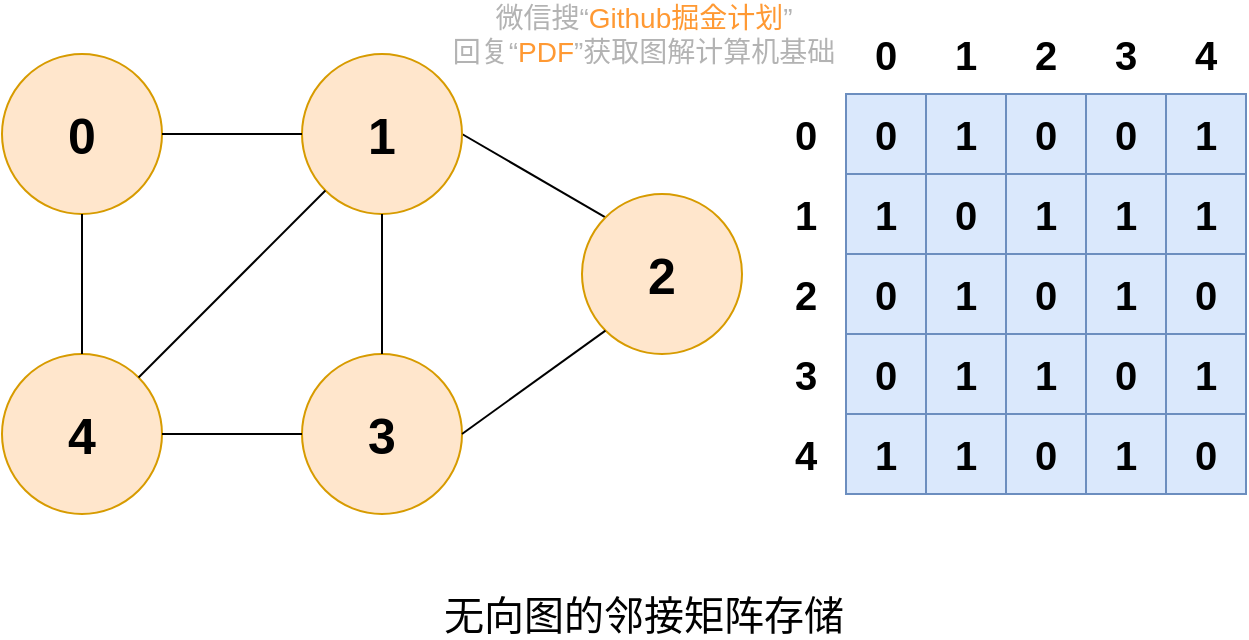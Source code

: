 <mxfile version="13.4.5" type="device"><diagram id="hxIiUUJUZaj2I0l0lVWC" name="Page-1"><mxGraphModel dx="1106" dy="900" grid="1" gridSize="10" guides="1" tooltips="1" connect="1" arrows="1" fold="1" page="1" pageScale="1" pageWidth="827" pageHeight="1169" math="0" shadow="0"><root><mxCell id="0"/><mxCell id="1" parent="0"/><mxCell id="RIE8dsPK8cMazAWGdGfZ-57" value="微信搜“&lt;font color=&quot;#ff9933&quot;&gt;Github掘金计划&lt;/font&gt;”&lt;br style=&quot;font-size: 14px&quot;&gt;回复“&lt;font color=&quot;#ff9933&quot;&gt;PDF&lt;/font&gt;”获取图解计算机基础" style="text;html=1;strokeColor=none;fillColor=none;align=center;verticalAlign=middle;whiteSpace=wrap;rounded=0;labelBackgroundColor=none;fontSize=14;fontColor=#B3B3B3;" vertex="1" parent="1"><mxGeometry x="471" y="680" width="220" height="20" as="geometry"/></mxCell><mxCell id="RIE8dsPK8cMazAWGdGfZ-112" value="&lt;b style=&quot;font-size: 25px&quot;&gt;0&lt;/b&gt;" style="ellipse;whiteSpace=wrap;html=1;aspect=fixed;fillColor=#ffe6cc;strokeColor=#d79b00;" vertex="1" parent="1"><mxGeometry x="260" y="700" width="80" height="80" as="geometry"/></mxCell><mxCell id="RIE8dsPK8cMazAWGdGfZ-113" value="" style="endArrow=none;html=1;entryX=0;entryY=0;entryDx=0;entryDy=0;exitX=1;exitY=0.5;exitDx=0;exitDy=0;" edge="1" parent="1" source="RIE8dsPK8cMazAWGdGfZ-117" target="RIE8dsPK8cMazAWGdGfZ-114"><mxGeometry width="50" height="50" relative="1" as="geometry"><mxPoint x="539.996" y="680.004" as="sourcePoint"/><mxPoint x="516.564" y="703.436" as="targetPoint"/></mxGeometry></mxCell><mxCell id="RIE8dsPK8cMazAWGdGfZ-114" value="&lt;b style=&quot;font-size: 25px&quot;&gt;2&lt;/b&gt;" style="ellipse;whiteSpace=wrap;html=1;aspect=fixed;fillColor=#ffe6cc;strokeColor=#d79b00;" vertex="1" parent="1"><mxGeometry x="550" y="770" width="80" height="80" as="geometry"/></mxCell><mxCell id="RIE8dsPK8cMazAWGdGfZ-115" value="&lt;b style=&quot;font-size: 25px&quot;&gt;3&lt;/b&gt;" style="ellipse;whiteSpace=wrap;html=1;aspect=fixed;fillColor=#ffe6cc;strokeColor=#d79b00;" vertex="1" parent="1"><mxGeometry x="410" y="850" width="80" height="80" as="geometry"/></mxCell><mxCell id="RIE8dsPK8cMazAWGdGfZ-116" value="&lt;b style=&quot;font-size: 25px&quot;&gt;4&lt;/b&gt;" style="ellipse;whiteSpace=wrap;html=1;aspect=fixed;fillColor=#ffe6cc;strokeColor=#d79b00;" vertex="1" parent="1"><mxGeometry x="260" y="850" width="80" height="80" as="geometry"/></mxCell><mxCell id="RIE8dsPK8cMazAWGdGfZ-117" value="&lt;b style=&quot;font-size: 25px&quot;&gt;1&lt;/b&gt;" style="ellipse;whiteSpace=wrap;html=1;aspect=fixed;fillColor=#ffe6cc;strokeColor=#d79b00;" vertex="1" parent="1"><mxGeometry x="410" y="700" width="80" height="80" as="geometry"/></mxCell><mxCell id="RIE8dsPK8cMazAWGdGfZ-118" value="" style="endArrow=none;html=1;" edge="1" parent="1" source="RIE8dsPK8cMazAWGdGfZ-112" target="RIE8dsPK8cMazAWGdGfZ-117"><mxGeometry width="50" height="50" relative="1" as="geometry"><mxPoint x="488.284" y="778.284" as="sourcePoint"/><mxPoint x="581.716" y="801.716" as="targetPoint"/></mxGeometry></mxCell><mxCell id="RIE8dsPK8cMazAWGdGfZ-119" value="" style="endArrow=none;html=1;" edge="1" parent="1" source="RIE8dsPK8cMazAWGdGfZ-116" target="RIE8dsPK8cMazAWGdGfZ-112"><mxGeometry width="50" height="50" relative="1" as="geometry"><mxPoint x="350" y="750" as="sourcePoint"/><mxPoint x="420" y="750" as="targetPoint"/></mxGeometry></mxCell><mxCell id="RIE8dsPK8cMazAWGdGfZ-120" value="" style="endArrow=none;html=1;exitX=0;exitY=0.5;exitDx=0;exitDy=0;entryX=1;entryY=0.5;entryDx=0;entryDy=0;" edge="1" parent="1" source="RIE8dsPK8cMazAWGdGfZ-115" target="RIE8dsPK8cMazAWGdGfZ-116"><mxGeometry width="50" height="50" relative="1" as="geometry"><mxPoint x="310" y="860" as="sourcePoint"/><mxPoint x="310" y="790" as="targetPoint"/></mxGeometry></mxCell><mxCell id="RIE8dsPK8cMazAWGdGfZ-121" value="" style="endArrow=none;html=1;exitX=0.5;exitY=1;exitDx=0;exitDy=0;entryX=0.5;entryY=0;entryDx=0;entryDy=0;" edge="1" parent="1" source="RIE8dsPK8cMazAWGdGfZ-117" target="RIE8dsPK8cMazAWGdGfZ-115"><mxGeometry width="50" height="50" relative="1" as="geometry"><mxPoint x="420" y="900" as="sourcePoint"/><mxPoint x="350" y="900" as="targetPoint"/></mxGeometry></mxCell><mxCell id="RIE8dsPK8cMazAWGdGfZ-122" value="" style="endArrow=none;html=1;exitX=0;exitY=1;exitDx=0;exitDy=0;entryX=1;entryY=0.5;entryDx=0;entryDy=0;" edge="1" parent="1" source="RIE8dsPK8cMazAWGdGfZ-114" target="RIE8dsPK8cMazAWGdGfZ-115"><mxGeometry width="50" height="50" relative="1" as="geometry"><mxPoint x="460" y="790" as="sourcePoint"/><mxPoint x="460" y="860" as="targetPoint"/></mxGeometry></mxCell><mxCell id="RIE8dsPK8cMazAWGdGfZ-154" value="&lt;div&gt;&lt;span style=&quot;font-size: 20px&quot;&gt;&lt;b&gt;0&lt;/b&gt;&lt;/span&gt;&lt;/div&gt;" style="text;html=1;strokeColor=none;fillColor=none;align=center;verticalAlign=middle;whiteSpace=wrap;rounded=0;" vertex="1" parent="1"><mxGeometry x="682" y="690" width="40" height="20" as="geometry"/></mxCell><mxCell id="RIE8dsPK8cMazAWGdGfZ-155" value="&lt;div&gt;&lt;span style=&quot;font-size: 20px&quot;&gt;&lt;b&gt;1&lt;/b&gt;&lt;/span&gt;&lt;/div&gt;" style="text;html=1;strokeColor=none;fillColor=none;align=center;verticalAlign=middle;whiteSpace=wrap;rounded=0;" vertex="1" parent="1"><mxGeometry x="722" y="690" width="40" height="20" as="geometry"/></mxCell><mxCell id="RIE8dsPK8cMazAWGdGfZ-156" value="&lt;div&gt;&lt;span style=&quot;font-size: 20px&quot;&gt;&lt;b&gt;2&lt;/b&gt;&lt;/span&gt;&lt;/div&gt;" style="text;html=1;strokeColor=none;fillColor=none;align=center;verticalAlign=middle;whiteSpace=wrap;rounded=0;" vertex="1" parent="1"><mxGeometry x="762" y="690" width="40" height="20" as="geometry"/></mxCell><mxCell id="RIE8dsPK8cMazAWGdGfZ-157" value="&lt;div&gt;&lt;span style=&quot;font-size: 20px&quot;&gt;&lt;b&gt;3&lt;/b&gt;&lt;/span&gt;&lt;/div&gt;" style="text;html=1;strokeColor=none;fillColor=none;align=center;verticalAlign=middle;whiteSpace=wrap;rounded=0;" vertex="1" parent="1"><mxGeometry x="802" y="690" width="40" height="20" as="geometry"/></mxCell><mxCell id="RIE8dsPK8cMazAWGdGfZ-158" value="&lt;div&gt;&lt;span style=&quot;font-size: 20px&quot;&gt;&lt;b&gt;4&lt;/b&gt;&lt;/span&gt;&lt;/div&gt;" style="text;html=1;strokeColor=none;fillColor=none;align=center;verticalAlign=middle;whiteSpace=wrap;rounded=0;" vertex="1" parent="1"><mxGeometry x="842" y="690" width="40" height="20" as="geometry"/></mxCell><mxCell id="RIE8dsPK8cMazAWGdGfZ-159" value="&lt;div&gt;&lt;span style=&quot;font-size: 20px&quot;&gt;&lt;b&gt;4&lt;/b&gt;&lt;/span&gt;&lt;/div&gt;" style="text;html=1;strokeColor=none;fillColor=none;align=center;verticalAlign=middle;whiteSpace=wrap;rounded=0;" vertex="1" parent="1"><mxGeometry x="642" y="890" width="40" height="20" as="geometry"/></mxCell><mxCell id="RIE8dsPK8cMazAWGdGfZ-160" value="&lt;div&gt;&lt;span style=&quot;font-size: 20px&quot;&gt;&lt;b&gt;3&lt;/b&gt;&lt;/span&gt;&lt;/div&gt;" style="text;html=1;strokeColor=none;fillColor=none;align=center;verticalAlign=middle;whiteSpace=wrap;rounded=0;" vertex="1" parent="1"><mxGeometry x="642" y="850" width="40" height="20" as="geometry"/></mxCell><mxCell id="RIE8dsPK8cMazAWGdGfZ-161" value="&lt;div&gt;&lt;span style=&quot;font-size: 20px&quot;&gt;&lt;b&gt;2&lt;/b&gt;&lt;/span&gt;&lt;/div&gt;" style="text;html=1;strokeColor=none;fillColor=none;align=center;verticalAlign=middle;whiteSpace=wrap;rounded=0;" vertex="1" parent="1"><mxGeometry x="642" y="810" width="40" height="20" as="geometry"/></mxCell><mxCell id="RIE8dsPK8cMazAWGdGfZ-162" value="&lt;div&gt;&lt;span style=&quot;font-size: 20px&quot;&gt;&lt;b&gt;1&lt;/b&gt;&lt;/span&gt;&lt;/div&gt;" style="text;html=1;strokeColor=none;fillColor=none;align=center;verticalAlign=middle;whiteSpace=wrap;rounded=0;" vertex="1" parent="1"><mxGeometry x="642" y="770" width="40" height="20" as="geometry"/></mxCell><mxCell id="RIE8dsPK8cMazAWGdGfZ-163" value="&lt;div&gt;&lt;span style=&quot;font-size: 20px&quot;&gt;&lt;b&gt;0&lt;/b&gt;&lt;/span&gt;&lt;/div&gt;" style="text;html=1;strokeColor=none;fillColor=none;align=center;verticalAlign=middle;whiteSpace=wrap;rounded=0;" vertex="1" parent="1"><mxGeometry x="642" y="730" width="40" height="20" as="geometry"/></mxCell><mxCell id="RIE8dsPK8cMazAWGdGfZ-164" value="" style="endArrow=none;html=1;exitX=0;exitY=1;exitDx=0;exitDy=0;entryX=1;entryY=0;entryDx=0;entryDy=0;" edge="1" parent="1" source="RIE8dsPK8cMazAWGdGfZ-117" target="RIE8dsPK8cMazAWGdGfZ-116"><mxGeometry width="50" height="50" relative="1" as="geometry"><mxPoint x="460" y="790" as="sourcePoint"/><mxPoint x="460" y="860" as="targetPoint"/></mxGeometry></mxCell><mxCell id="RIE8dsPK8cMazAWGdGfZ-165" value="无向图的邻接矩阵存储" style="text;html=1;strokeColor=none;fillColor=none;align=center;verticalAlign=middle;whiteSpace=wrap;rounded=0;fontSize=20;" vertex="1" parent="1"><mxGeometry x="466" y="970" width="230" height="20" as="geometry"/></mxCell><mxCell id="RIE8dsPK8cMazAWGdGfZ-123" value="" style="shape=table;html=1;whiteSpace=wrap;startSize=0;container=1;collapsible=0;childLayout=tableLayout;fontSize=20;fontStyle=1;fillColor=#dae8fc;strokeColor=#6c8ebf;" vertex="1" parent="1"><mxGeometry x="682" y="720" width="200" height="200" as="geometry"/></mxCell><mxCell id="RIE8dsPK8cMazAWGdGfZ-124" value="" style="shape=partialRectangle;html=1;whiteSpace=wrap;collapsible=0;dropTarget=0;pointerEvents=0;fillColor=none;top=0;left=0;bottom=0;right=0;points=[[0,0.5],[1,0.5]];portConstraint=eastwest;fontSize=20;fontStyle=1" vertex="1" parent="RIE8dsPK8cMazAWGdGfZ-123"><mxGeometry width="200" height="40" as="geometry"/></mxCell><mxCell id="RIE8dsPK8cMazAWGdGfZ-125" value="0" style="shape=partialRectangle;html=1;whiteSpace=wrap;connectable=0;overflow=hidden;fillColor=none;top=0;left=0;bottom=0;right=0;fontSize=20;fontStyle=1" vertex="1" parent="RIE8dsPK8cMazAWGdGfZ-124"><mxGeometry width="40" height="40" as="geometry"/></mxCell><mxCell id="RIE8dsPK8cMazAWGdGfZ-126" value="1" style="shape=partialRectangle;html=1;whiteSpace=wrap;connectable=0;overflow=hidden;fillColor=none;top=0;left=0;bottom=0;right=0;fontSize=20;fontStyle=1" vertex="1" parent="RIE8dsPK8cMazAWGdGfZ-124"><mxGeometry x="40" width="40" height="40" as="geometry"/></mxCell><mxCell id="RIE8dsPK8cMazAWGdGfZ-127" value="0" style="shape=partialRectangle;html=1;whiteSpace=wrap;connectable=0;overflow=hidden;fillColor=none;top=0;left=0;bottom=0;right=0;fontSize=20;fontStyle=1" vertex="1" parent="RIE8dsPK8cMazAWGdGfZ-124"><mxGeometry x="80" width="40" height="40" as="geometry"/></mxCell><mxCell id="RIE8dsPK8cMazAWGdGfZ-128" value="0" style="shape=partialRectangle;html=1;whiteSpace=wrap;connectable=0;overflow=hidden;fillColor=none;top=0;left=0;bottom=0;right=0;fontSize=20;fontStyle=1" vertex="1" parent="RIE8dsPK8cMazAWGdGfZ-124"><mxGeometry x="120" width="40" height="40" as="geometry"/></mxCell><mxCell id="RIE8dsPK8cMazAWGdGfZ-129" value="1" style="shape=partialRectangle;html=1;whiteSpace=wrap;connectable=0;overflow=hidden;fillColor=none;top=0;left=0;bottom=0;right=0;fontSize=20;fontStyle=1" vertex="1" parent="RIE8dsPK8cMazAWGdGfZ-124"><mxGeometry x="160" width="40" height="40" as="geometry"/></mxCell><mxCell id="RIE8dsPK8cMazAWGdGfZ-130" value="" style="shape=partialRectangle;html=1;whiteSpace=wrap;collapsible=0;dropTarget=0;pointerEvents=0;fillColor=none;top=0;left=0;bottom=0;right=0;points=[[0,0.5],[1,0.5]];portConstraint=eastwest;fontSize=20;fontStyle=1" vertex="1" parent="RIE8dsPK8cMazAWGdGfZ-123"><mxGeometry y="40" width="200" height="40" as="geometry"/></mxCell><mxCell id="RIE8dsPK8cMazAWGdGfZ-131" value="1" style="shape=partialRectangle;html=1;whiteSpace=wrap;connectable=0;overflow=hidden;fillColor=none;top=0;left=0;bottom=0;right=0;fontSize=20;fontStyle=1" vertex="1" parent="RIE8dsPK8cMazAWGdGfZ-130"><mxGeometry width="40" height="40" as="geometry"/></mxCell><mxCell id="RIE8dsPK8cMazAWGdGfZ-132" value="0" style="shape=partialRectangle;html=1;whiteSpace=wrap;connectable=0;overflow=hidden;fillColor=none;top=0;left=0;bottom=0;right=0;fontSize=20;fontStyle=1" vertex="1" parent="RIE8dsPK8cMazAWGdGfZ-130"><mxGeometry x="40" width="40" height="40" as="geometry"/></mxCell><mxCell id="RIE8dsPK8cMazAWGdGfZ-133" value="1" style="shape=partialRectangle;html=1;whiteSpace=wrap;connectable=0;overflow=hidden;fillColor=none;top=0;left=0;bottom=0;right=0;fontSize=20;fontStyle=1" vertex="1" parent="RIE8dsPK8cMazAWGdGfZ-130"><mxGeometry x="80" width="40" height="40" as="geometry"/></mxCell><mxCell id="RIE8dsPK8cMazAWGdGfZ-134" value="1" style="shape=partialRectangle;html=1;whiteSpace=wrap;connectable=0;overflow=hidden;fillColor=none;top=0;left=0;bottom=0;right=0;fontSize=20;fontStyle=1" vertex="1" parent="RIE8dsPK8cMazAWGdGfZ-130"><mxGeometry x="120" width="40" height="40" as="geometry"/></mxCell><mxCell id="RIE8dsPK8cMazAWGdGfZ-135" value="1" style="shape=partialRectangle;html=1;whiteSpace=wrap;connectable=0;overflow=hidden;fillColor=none;top=0;left=0;bottom=0;right=0;fontSize=20;fontStyle=1" vertex="1" parent="RIE8dsPK8cMazAWGdGfZ-130"><mxGeometry x="160" width="40" height="40" as="geometry"/></mxCell><mxCell id="RIE8dsPK8cMazAWGdGfZ-136" value="" style="shape=partialRectangle;html=1;whiteSpace=wrap;collapsible=0;dropTarget=0;pointerEvents=0;fillColor=none;top=0;left=0;bottom=0;right=0;points=[[0,0.5],[1,0.5]];portConstraint=eastwest;fontSize=20;fontStyle=1" vertex="1" parent="RIE8dsPK8cMazAWGdGfZ-123"><mxGeometry y="80" width="200" height="40" as="geometry"/></mxCell><mxCell id="RIE8dsPK8cMazAWGdGfZ-137" value="0" style="shape=partialRectangle;html=1;whiteSpace=wrap;connectable=0;overflow=hidden;fillColor=none;top=0;left=0;bottom=0;right=0;fontSize=20;fontStyle=1" vertex="1" parent="RIE8dsPK8cMazAWGdGfZ-136"><mxGeometry width="40" height="40" as="geometry"/></mxCell><mxCell id="RIE8dsPK8cMazAWGdGfZ-138" value="1" style="shape=partialRectangle;html=1;whiteSpace=wrap;connectable=0;overflow=hidden;fillColor=none;top=0;left=0;bottom=0;right=0;fontSize=20;fontStyle=1" vertex="1" parent="RIE8dsPK8cMazAWGdGfZ-136"><mxGeometry x="40" width="40" height="40" as="geometry"/></mxCell><mxCell id="RIE8dsPK8cMazAWGdGfZ-139" value="0" style="shape=partialRectangle;html=1;whiteSpace=wrap;connectable=0;overflow=hidden;fillColor=none;top=0;left=0;bottom=0;right=0;fontSize=20;fontStyle=1" vertex="1" parent="RIE8dsPK8cMazAWGdGfZ-136"><mxGeometry x="80" width="40" height="40" as="geometry"/></mxCell><mxCell id="RIE8dsPK8cMazAWGdGfZ-140" value="1" style="shape=partialRectangle;html=1;whiteSpace=wrap;connectable=0;overflow=hidden;fillColor=none;top=0;left=0;bottom=0;right=0;fontSize=20;fontStyle=1" vertex="1" parent="RIE8dsPK8cMazAWGdGfZ-136"><mxGeometry x="120" width="40" height="40" as="geometry"/></mxCell><mxCell id="RIE8dsPK8cMazAWGdGfZ-141" value="0" style="shape=partialRectangle;html=1;whiteSpace=wrap;connectable=0;overflow=hidden;fillColor=none;top=0;left=0;bottom=0;right=0;fontSize=20;fontStyle=1" vertex="1" parent="RIE8dsPK8cMazAWGdGfZ-136"><mxGeometry x="160" width="40" height="40" as="geometry"/></mxCell><mxCell id="RIE8dsPK8cMazAWGdGfZ-142" value="" style="shape=partialRectangle;html=1;whiteSpace=wrap;collapsible=0;dropTarget=0;pointerEvents=0;fillColor=none;top=0;left=0;bottom=0;right=0;points=[[0,0.5],[1,0.5]];portConstraint=eastwest;fontSize=20;fontStyle=1" vertex="1" parent="RIE8dsPK8cMazAWGdGfZ-123"><mxGeometry y="120" width="200" height="40" as="geometry"/></mxCell><mxCell id="RIE8dsPK8cMazAWGdGfZ-143" value="0" style="shape=partialRectangle;html=1;whiteSpace=wrap;connectable=0;overflow=hidden;fillColor=none;top=0;left=0;bottom=0;right=0;fontSize=20;fontStyle=1" vertex="1" parent="RIE8dsPK8cMazAWGdGfZ-142"><mxGeometry width="40" height="40" as="geometry"/></mxCell><mxCell id="RIE8dsPK8cMazAWGdGfZ-144" value="1" style="shape=partialRectangle;html=1;whiteSpace=wrap;connectable=0;overflow=hidden;fillColor=none;top=0;left=0;bottom=0;right=0;fontSize=20;fontStyle=1" vertex="1" parent="RIE8dsPK8cMazAWGdGfZ-142"><mxGeometry x="40" width="40" height="40" as="geometry"/></mxCell><mxCell id="RIE8dsPK8cMazAWGdGfZ-145" value="1" style="shape=partialRectangle;html=1;whiteSpace=wrap;connectable=0;overflow=hidden;fillColor=none;top=0;left=0;bottom=0;right=0;fontSize=20;fontStyle=1" vertex="1" parent="RIE8dsPK8cMazAWGdGfZ-142"><mxGeometry x="80" width="40" height="40" as="geometry"/></mxCell><mxCell id="RIE8dsPK8cMazAWGdGfZ-146" value="0" style="shape=partialRectangle;html=1;whiteSpace=wrap;connectable=0;overflow=hidden;fillColor=none;top=0;left=0;bottom=0;right=0;fontSize=20;fontStyle=1" vertex="1" parent="RIE8dsPK8cMazAWGdGfZ-142"><mxGeometry x="120" width="40" height="40" as="geometry"/></mxCell><mxCell id="RIE8dsPK8cMazAWGdGfZ-147" value="1" style="shape=partialRectangle;html=1;whiteSpace=wrap;connectable=0;overflow=hidden;fillColor=none;top=0;left=0;bottom=0;right=0;fontSize=20;fontStyle=1" vertex="1" parent="RIE8dsPK8cMazAWGdGfZ-142"><mxGeometry x="160" width="40" height="40" as="geometry"/></mxCell><mxCell id="RIE8dsPK8cMazAWGdGfZ-148" value="" style="shape=partialRectangle;html=1;whiteSpace=wrap;collapsible=0;dropTarget=0;pointerEvents=0;fillColor=none;top=0;left=0;bottom=0;right=0;points=[[0,0.5],[1,0.5]];portConstraint=eastwest;fontSize=20;fontStyle=1" vertex="1" parent="RIE8dsPK8cMazAWGdGfZ-123"><mxGeometry y="160" width="200" height="40" as="geometry"/></mxCell><mxCell id="RIE8dsPK8cMazAWGdGfZ-149" value="1" style="shape=partialRectangle;html=1;whiteSpace=wrap;connectable=0;overflow=hidden;fillColor=none;top=0;left=0;bottom=0;right=0;fontSize=20;fontStyle=1" vertex="1" parent="RIE8dsPK8cMazAWGdGfZ-148"><mxGeometry width="40" height="40" as="geometry"/></mxCell><mxCell id="RIE8dsPK8cMazAWGdGfZ-150" value="1" style="shape=partialRectangle;html=1;whiteSpace=wrap;connectable=0;overflow=hidden;fillColor=none;top=0;left=0;bottom=0;right=0;fontSize=20;fontStyle=1" vertex="1" parent="RIE8dsPK8cMazAWGdGfZ-148"><mxGeometry x="40" width="40" height="40" as="geometry"/></mxCell><mxCell id="RIE8dsPK8cMazAWGdGfZ-151" value="0" style="shape=partialRectangle;html=1;whiteSpace=wrap;connectable=0;overflow=hidden;fillColor=none;top=0;left=0;bottom=0;right=0;fontSize=20;fontStyle=1" vertex="1" parent="RIE8dsPK8cMazAWGdGfZ-148"><mxGeometry x="80" width="40" height="40" as="geometry"/></mxCell><mxCell id="RIE8dsPK8cMazAWGdGfZ-152" value="1" style="shape=partialRectangle;html=1;whiteSpace=wrap;connectable=0;overflow=hidden;fillColor=none;top=0;left=0;bottom=0;right=0;fontSize=20;fontStyle=1" vertex="1" parent="RIE8dsPK8cMazAWGdGfZ-148"><mxGeometry x="120" width="40" height="40" as="geometry"/></mxCell><mxCell id="RIE8dsPK8cMazAWGdGfZ-153" value="0" style="shape=partialRectangle;html=1;whiteSpace=wrap;connectable=0;overflow=hidden;fillColor=none;top=0;left=0;bottom=0;right=0;fontSize=20;fontStyle=1" vertex="1" parent="RIE8dsPK8cMazAWGdGfZ-148"><mxGeometry x="160" width="40" height="40" as="geometry"/></mxCell></root></mxGraphModel></diagram></mxfile>